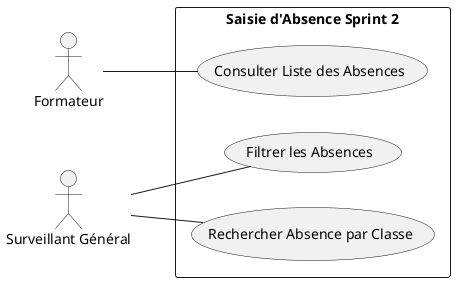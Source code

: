 @startuml
left to right direction

actor "Formateur" as F
actor "Surveillant Général" as SG

rectangle "Saisie d'Absence Sprint 2" {
    usecase UC1 as "Consulter Liste des Absences"
    usecase UC2 as "Filtrer les Absences"
    usecase UC3 as "Rechercher Absence par Classe"
}

F -- UC1 
SG -- UC2 
SG -- UC3 

@enduml
